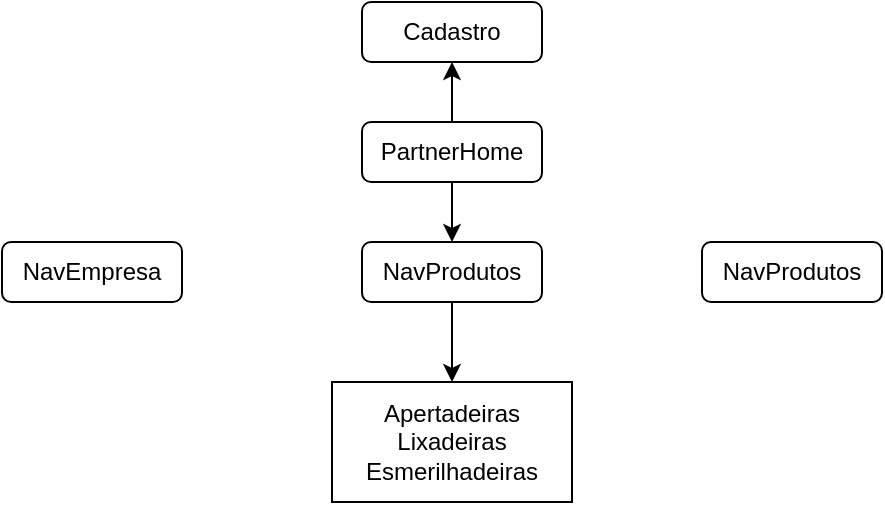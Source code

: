 <mxfile version="14.1.8" type="device"><diagram id="Sys3O6J7Zv3KJUJ8MxVD" name="Page-1"><mxGraphModel dx="637" dy="443" grid="1" gridSize="10" guides="1" tooltips="1" connect="1" arrows="1" fold="1" page="1" pageScale="1" pageWidth="827" pageHeight="1169" math="0" shadow="0"><root><mxCell id="0"/><mxCell id="1" parent="0"/><mxCell id="NhW4ML7UaRteuoycPr4t-4" style="edgeStyle=orthogonalEdgeStyle;rounded=0;orthogonalLoop=1;jettySize=auto;html=1;entryX=0.5;entryY=1;entryDx=0;entryDy=0;" edge="1" parent="1" source="NhW4ML7UaRteuoycPr4t-1" target="NhW4ML7UaRteuoycPr4t-2"><mxGeometry relative="1" as="geometry"/></mxCell><mxCell id="NhW4ML7UaRteuoycPr4t-5" value="" style="edgeStyle=orthogonalEdgeStyle;rounded=0;orthogonalLoop=1;jettySize=auto;html=1;" edge="1" parent="1" source="NhW4ML7UaRteuoycPr4t-1" target="NhW4ML7UaRteuoycPr4t-3"><mxGeometry relative="1" as="geometry"/></mxCell><mxCell id="NhW4ML7UaRteuoycPr4t-1" value="&lt;font style=&quot;vertical-align: inherit&quot;&gt;&lt;font style=&quot;vertical-align: inherit&quot;&gt;&lt;font style=&quot;vertical-align: inherit&quot;&gt;&lt;font style=&quot;vertical-align: inherit&quot;&gt;PartnerHome&lt;/font&gt;&lt;/font&gt;&lt;/font&gt;&lt;/font&gt;" style="rounded=1;whiteSpace=wrap;html=1;" vertex="1" parent="1"><mxGeometry x="270" y="100" width="90" height="30" as="geometry"/></mxCell><mxCell id="NhW4ML7UaRteuoycPr4t-2" value="&lt;font style=&quot;vertical-align: inherit&quot;&gt;&lt;font style=&quot;vertical-align: inherit&quot;&gt;&lt;font style=&quot;vertical-align: inherit&quot;&gt;&lt;font style=&quot;vertical-align: inherit&quot;&gt;Cadastro&lt;/font&gt;&lt;/font&gt;&lt;/font&gt;&lt;/font&gt;" style="rounded=1;whiteSpace=wrap;html=1;" vertex="1" parent="1"><mxGeometry x="270" y="40" width="90" height="30" as="geometry"/></mxCell><mxCell id="NhW4ML7UaRteuoycPr4t-9" value="" style="edgeStyle=orthogonalEdgeStyle;rounded=0;orthogonalLoop=1;jettySize=auto;html=1;" edge="1" parent="1" source="NhW4ML7UaRteuoycPr4t-3" target="NhW4ML7UaRteuoycPr4t-8"><mxGeometry relative="1" as="geometry"/></mxCell><mxCell id="NhW4ML7UaRteuoycPr4t-3" value="NavProdutos" style="rounded=1;whiteSpace=wrap;html=1;" vertex="1" parent="1"><mxGeometry x="270" y="160" width="90" height="30" as="geometry"/></mxCell><mxCell id="NhW4ML7UaRteuoycPr4t-6" value="NavEmpresa" style="rounded=1;whiteSpace=wrap;html=1;" vertex="1" parent="1"><mxGeometry x="90" y="160" width="90" height="30" as="geometry"/></mxCell><mxCell id="NhW4ML7UaRteuoycPr4t-7" value="NavProdutos" style="rounded=1;whiteSpace=wrap;html=1;" vertex="1" parent="1"><mxGeometry x="440" y="160" width="90" height="30" as="geometry"/></mxCell><mxCell id="NhW4ML7UaRteuoycPr4t-8" value="Apertadeiras&lt;br&gt;Lixadeiras&lt;br&gt;Esmerilhadeiras" style="rounded=0;whiteSpace=wrap;html=1;" vertex="1" parent="1"><mxGeometry x="255" y="230" width="120" height="60" as="geometry"/></mxCell></root></mxGraphModel></diagram></mxfile>